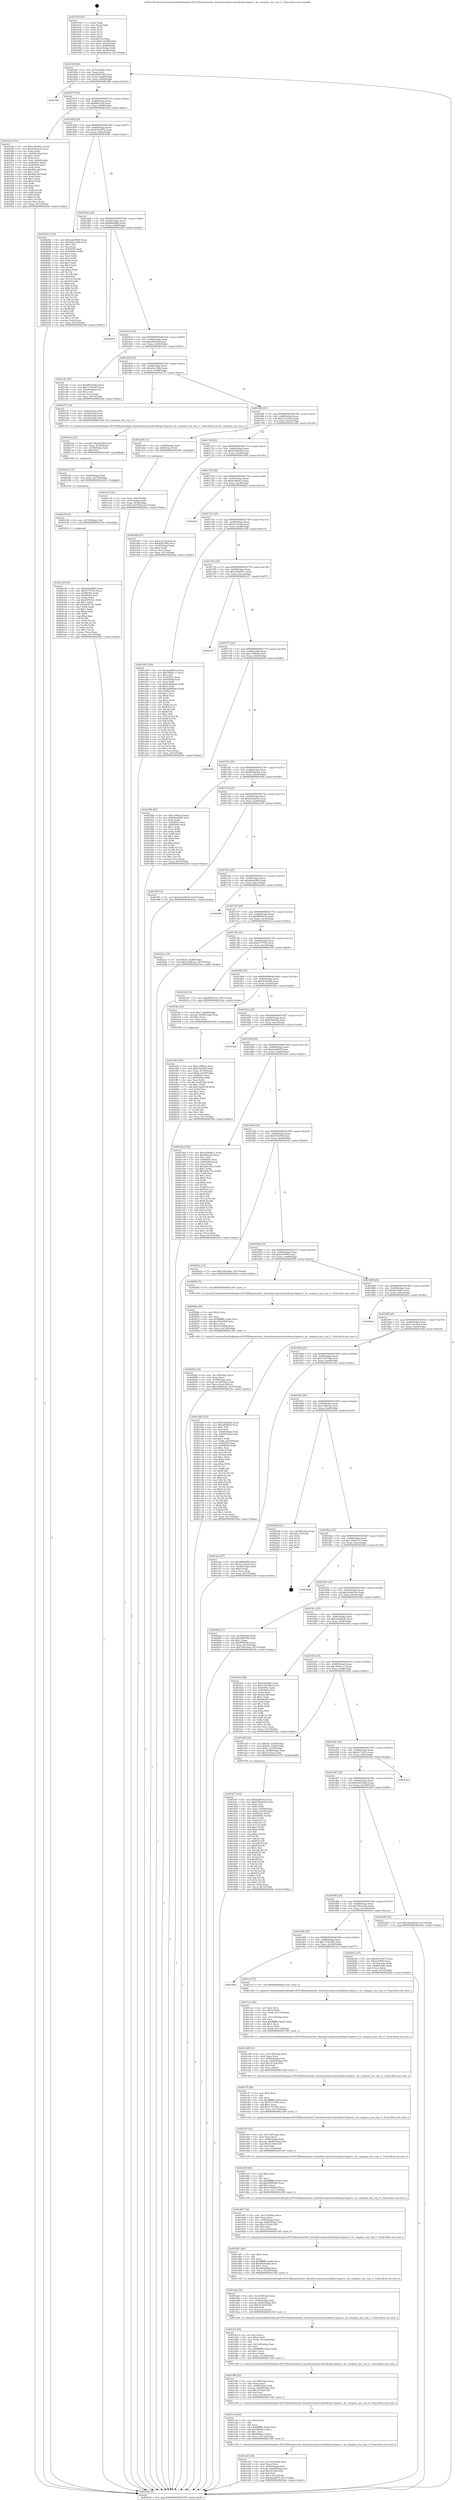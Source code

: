 digraph "0x401630" {
  label = "0x401630 (/mnt/c/Users/mathe/Desktop/tcc/POCII/binaries/extr_linuxdriverspcicontrollerpci-hyperv.c_hv_compose_msi_req_v1_Final-ollvm.out::main(0))"
  labelloc = "t"
  node[shape=record]

  Entry [label="",width=0.3,height=0.3,shape=circle,fillcolor=black,style=filled]
  "0x40165f" [label="{
     0x40165f [26]\l
     | [instrs]\l
     &nbsp;&nbsp;0x40165f \<+3\>: mov -0x7c(%rbp),%eax\l
     &nbsp;&nbsp;0x401662 \<+2\>: mov %eax,%ecx\l
     &nbsp;&nbsp;0x401664 \<+6\>: sub $0x828c7f62,%ecx\l
     &nbsp;&nbsp;0x40166a \<+3\>: mov %eax,-0x80(%rbp)\l
     &nbsp;&nbsp;0x40166d \<+6\>: mov %ecx,-0x84(%rbp)\l
     &nbsp;&nbsp;0x401673 \<+6\>: je 00000000004019f0 \<main+0x3c0\>\l
  }"]
  "0x4019f0" [label="{
     0x4019f0\l
  }", style=dashed]
  "0x401679" [label="{
     0x401679 [25]\l
     | [instrs]\l
     &nbsp;&nbsp;0x401679 \<+5\>: jmp 000000000040167e \<main+0x4e\>\l
     &nbsp;&nbsp;0x40167e \<+3\>: mov -0x80(%rbp),%eax\l
     &nbsp;&nbsp;0x401681 \<+5\>: sub $0x88f2c2ef,%eax\l
     &nbsp;&nbsp;0x401686 \<+6\>: mov %eax,-0x88(%rbp)\l
     &nbsp;&nbsp;0x40168c \<+6\>: je 0000000000401efa \<main+0x8ca\>\l
  }"]
  Exit [label="",width=0.3,height=0.3,shape=circle,fillcolor=black,style=filled,peripheries=2]
  "0x401efa" [label="{
     0x401efa [101]\l
     | [instrs]\l
     &nbsp;&nbsp;0x401efa \<+5\>: mov $0xc454d911,%eax\l
     &nbsp;&nbsp;0x401eff \<+5\>: mov $0xdc44aed3,%ecx\l
     &nbsp;&nbsp;0x401f04 \<+2\>: xor %edx,%edx\l
     &nbsp;&nbsp;0x401f06 \<+3\>: mov -0x64(%rbp),%esi\l
     &nbsp;&nbsp;0x401f09 \<+3\>: sub $0x1,%edx\l
     &nbsp;&nbsp;0x401f0c \<+2\>: sub %edx,%esi\l
     &nbsp;&nbsp;0x401f0e \<+3\>: mov %esi,-0x64(%rbp)\l
     &nbsp;&nbsp;0x401f11 \<+7\>: mov 0x40505c,%edx\l
     &nbsp;&nbsp;0x401f18 \<+7\>: mov 0x405064,%esi\l
     &nbsp;&nbsp;0x401f1f \<+2\>: mov %edx,%edi\l
     &nbsp;&nbsp;0x401f21 \<+6\>: sub $0x89acabf,%edi\l
     &nbsp;&nbsp;0x401f27 \<+3\>: sub $0x1,%edi\l
     &nbsp;&nbsp;0x401f2a \<+6\>: add $0x89acabf,%edi\l
     &nbsp;&nbsp;0x401f30 \<+3\>: imul %edi,%edx\l
     &nbsp;&nbsp;0x401f33 \<+3\>: and $0x1,%edx\l
     &nbsp;&nbsp;0x401f36 \<+3\>: cmp $0x0,%edx\l
     &nbsp;&nbsp;0x401f39 \<+4\>: sete %r8b\l
     &nbsp;&nbsp;0x401f3d \<+3\>: cmp $0xa,%esi\l
     &nbsp;&nbsp;0x401f40 \<+4\>: setl %r9b\l
     &nbsp;&nbsp;0x401f44 \<+3\>: mov %r8b,%r10b\l
     &nbsp;&nbsp;0x401f47 \<+3\>: and %r9b,%r10b\l
     &nbsp;&nbsp;0x401f4a \<+3\>: xor %r9b,%r8b\l
     &nbsp;&nbsp;0x401f4d \<+3\>: or %r8b,%r10b\l
     &nbsp;&nbsp;0x401f50 \<+4\>: test $0x1,%r10b\l
     &nbsp;&nbsp;0x401f54 \<+3\>: cmovne %ecx,%eax\l
     &nbsp;&nbsp;0x401f57 \<+3\>: mov %eax,-0x7c(%rbp)\l
     &nbsp;&nbsp;0x401f5a \<+5\>: jmp 00000000004023de \<main+0xdae\>\l
  }"]
  "0x401692" [label="{
     0x401692 [25]\l
     | [instrs]\l
     &nbsp;&nbsp;0x401692 \<+5\>: jmp 0000000000401697 \<main+0x67\>\l
     &nbsp;&nbsp;0x401697 \<+3\>: mov -0x80(%rbp),%eax\l
     &nbsp;&nbsp;0x40169a \<+5\>: sub $0x8c618872,%eax\l
     &nbsp;&nbsp;0x40169f \<+6\>: mov %eax,-0x8c(%rbp)\l
     &nbsp;&nbsp;0x4016a5 \<+6\>: je 00000000004020d1 \<main+0xaa1\>\l
  }"]
  "0x402199" [label="{
     0x402199 [93]\l
     | [instrs]\l
     &nbsp;&nbsp;0x402199 \<+5\>: mov $0xdebe59b9,%eax\l
     &nbsp;&nbsp;0x40219e \<+5\>: mov $0xf117f745,%ecx\l
     &nbsp;&nbsp;0x4021a3 \<+7\>: mov 0x40505c,%edx\l
     &nbsp;&nbsp;0x4021aa \<+7\>: mov 0x405064,%esi\l
     &nbsp;&nbsp;0x4021b1 \<+3\>: mov %edx,%r8d\l
     &nbsp;&nbsp;0x4021b4 \<+7\>: sub $0xd47fc7e1,%r8d\l
     &nbsp;&nbsp;0x4021bb \<+4\>: sub $0x1,%r8d\l
     &nbsp;&nbsp;0x4021bf \<+7\>: add $0xd47fc7e1,%r8d\l
     &nbsp;&nbsp;0x4021c6 \<+4\>: imul %r8d,%edx\l
     &nbsp;&nbsp;0x4021ca \<+3\>: and $0x1,%edx\l
     &nbsp;&nbsp;0x4021cd \<+3\>: cmp $0x0,%edx\l
     &nbsp;&nbsp;0x4021d0 \<+4\>: sete %r9b\l
     &nbsp;&nbsp;0x4021d4 \<+3\>: cmp $0xa,%esi\l
     &nbsp;&nbsp;0x4021d7 \<+4\>: setl %r10b\l
     &nbsp;&nbsp;0x4021db \<+3\>: mov %r9b,%r11b\l
     &nbsp;&nbsp;0x4021de \<+3\>: and %r10b,%r11b\l
     &nbsp;&nbsp;0x4021e1 \<+3\>: xor %r10b,%r9b\l
     &nbsp;&nbsp;0x4021e4 \<+3\>: or %r9b,%r11b\l
     &nbsp;&nbsp;0x4021e7 \<+4\>: test $0x1,%r11b\l
     &nbsp;&nbsp;0x4021eb \<+3\>: cmovne %ecx,%eax\l
     &nbsp;&nbsp;0x4021ee \<+3\>: mov %eax,-0x7c(%rbp)\l
     &nbsp;&nbsp;0x4021f1 \<+5\>: jmp 00000000004023de \<main+0xdae\>\l
  }"]
  "0x4020d1" [label="{
     0x4020d1 [134]\l
     | [instrs]\l
     &nbsp;&nbsp;0x4020d1 \<+5\>: mov $0xdebe59b9,%eax\l
     &nbsp;&nbsp;0x4020d6 \<+5\>: mov $0xa62c149d,%ecx\l
     &nbsp;&nbsp;0x4020db \<+2\>: mov $0x1,%dl\l
     &nbsp;&nbsp;0x4020dd \<+2\>: xor %esi,%esi\l
     &nbsp;&nbsp;0x4020df \<+7\>: mov 0x40505c,%edi\l
     &nbsp;&nbsp;0x4020e6 \<+8\>: mov 0x405064,%r8d\l
     &nbsp;&nbsp;0x4020ee \<+3\>: sub $0x1,%esi\l
     &nbsp;&nbsp;0x4020f1 \<+3\>: mov %edi,%r9d\l
     &nbsp;&nbsp;0x4020f4 \<+3\>: add %esi,%r9d\l
     &nbsp;&nbsp;0x4020f7 \<+4\>: imul %r9d,%edi\l
     &nbsp;&nbsp;0x4020fb \<+3\>: and $0x1,%edi\l
     &nbsp;&nbsp;0x4020fe \<+3\>: cmp $0x0,%edi\l
     &nbsp;&nbsp;0x402101 \<+4\>: sete %r10b\l
     &nbsp;&nbsp;0x402105 \<+4\>: cmp $0xa,%r8d\l
     &nbsp;&nbsp;0x402109 \<+4\>: setl %r11b\l
     &nbsp;&nbsp;0x40210d \<+3\>: mov %r10b,%bl\l
     &nbsp;&nbsp;0x402110 \<+3\>: xor $0xff,%bl\l
     &nbsp;&nbsp;0x402113 \<+3\>: mov %r11b,%r14b\l
     &nbsp;&nbsp;0x402116 \<+4\>: xor $0xff,%r14b\l
     &nbsp;&nbsp;0x40211a \<+3\>: xor $0x0,%dl\l
     &nbsp;&nbsp;0x40211d \<+3\>: mov %bl,%r15b\l
     &nbsp;&nbsp;0x402120 \<+4\>: and $0x0,%r15b\l
     &nbsp;&nbsp;0x402124 \<+3\>: and %dl,%r10b\l
     &nbsp;&nbsp;0x402127 \<+3\>: mov %r14b,%r12b\l
     &nbsp;&nbsp;0x40212a \<+4\>: and $0x0,%r12b\l
     &nbsp;&nbsp;0x40212e \<+3\>: and %dl,%r11b\l
     &nbsp;&nbsp;0x402131 \<+3\>: or %r10b,%r15b\l
     &nbsp;&nbsp;0x402134 \<+3\>: or %r11b,%r12b\l
     &nbsp;&nbsp;0x402137 \<+3\>: xor %r12b,%r15b\l
     &nbsp;&nbsp;0x40213a \<+3\>: or %r14b,%bl\l
     &nbsp;&nbsp;0x40213d \<+3\>: xor $0xff,%bl\l
     &nbsp;&nbsp;0x402140 \<+3\>: or $0x0,%dl\l
     &nbsp;&nbsp;0x402143 \<+2\>: and %dl,%bl\l
     &nbsp;&nbsp;0x402145 \<+3\>: or %bl,%r15b\l
     &nbsp;&nbsp;0x402148 \<+4\>: test $0x1,%r15b\l
     &nbsp;&nbsp;0x40214c \<+3\>: cmovne %ecx,%eax\l
     &nbsp;&nbsp;0x40214f \<+3\>: mov %eax,-0x7c(%rbp)\l
     &nbsp;&nbsp;0x402152 \<+5\>: jmp 00000000004023de \<main+0xdae\>\l
  }"]
  "0x4016ab" [label="{
     0x4016ab [25]\l
     | [instrs]\l
     &nbsp;&nbsp;0x4016ab \<+5\>: jmp 00000000004016b0 \<main+0x80\>\l
     &nbsp;&nbsp;0x4016b0 \<+3\>: mov -0x80(%rbp),%eax\l
     &nbsp;&nbsp;0x4016b3 \<+5\>: sub $0x8d9af86d,%eax\l
     &nbsp;&nbsp;0x4016b8 \<+6\>: mov %eax,-0x90(%rbp)\l
     &nbsp;&nbsp;0x4016be \<+6\>: je 0000000000402202 \<main+0xbd2\>\l
  }"]
  "0x402190" [label="{
     0x402190 [9]\l
     | [instrs]\l
     &nbsp;&nbsp;0x402190 \<+4\>: mov -0x70(%rbp),%rdi\l
     &nbsp;&nbsp;0x402194 \<+5\>: call 0000000000401030 \<free@plt\>\l
     | [calls]\l
     &nbsp;&nbsp;0x401030 \{1\} (unknown)\l
  }"]
  "0x402202" [label="{
     0x402202\l
  }", style=dashed]
  "0x4016c4" [label="{
     0x4016c4 [25]\l
     | [instrs]\l
     &nbsp;&nbsp;0x4016c4 \<+5\>: jmp 00000000004016c9 \<main+0x99\>\l
     &nbsp;&nbsp;0x4016c9 \<+3\>: mov -0x80(%rbp),%eax\l
     &nbsp;&nbsp;0x4016cc \<+5\>: sub $0xa483fa4f,%eax\l
     &nbsp;&nbsp;0x4016d1 \<+6\>: mov %eax,-0x94(%rbp)\l
     &nbsp;&nbsp;0x4016d7 \<+6\>: je 0000000000401c8c \<main+0x65c\>\l
  }"]
  "0x402181" [label="{
     0x402181 [15]\l
     | [instrs]\l
     &nbsp;&nbsp;0x402181 \<+4\>: mov -0x60(%rbp),%rdi\l
     &nbsp;&nbsp;0x402185 \<+6\>: mov %eax,-0x134(%rbp)\l
     &nbsp;&nbsp;0x40218b \<+5\>: call 0000000000401030 \<free@plt\>\l
     | [calls]\l
     &nbsp;&nbsp;0x401030 \{1\} (unknown)\l
  }"]
  "0x401c8c" [label="{
     0x401c8c [27]\l
     | [instrs]\l
     &nbsp;&nbsp;0x401c8c \<+5\>: mov $0xd87bae62,%eax\l
     &nbsp;&nbsp;0x401c91 \<+5\>: mov $0x7176cd05,%ecx\l
     &nbsp;&nbsp;0x401c96 \<+3\>: mov -0x29(%rbp),%dl\l
     &nbsp;&nbsp;0x401c99 \<+3\>: test $0x1,%dl\l
     &nbsp;&nbsp;0x401c9c \<+3\>: cmovne %ecx,%eax\l
     &nbsp;&nbsp;0x401c9f \<+3\>: mov %eax,-0x7c(%rbp)\l
     &nbsp;&nbsp;0x401ca2 \<+5\>: jmp 00000000004023de \<main+0xdae\>\l
  }"]
  "0x4016dd" [label="{
     0x4016dd [25]\l
     | [instrs]\l
     &nbsp;&nbsp;0x4016dd \<+5\>: jmp 00000000004016e2 \<main+0xb2\>\l
     &nbsp;&nbsp;0x4016e2 \<+3\>: mov -0x80(%rbp),%eax\l
     &nbsp;&nbsp;0x4016e5 \<+5\>: sub $0xa62c149d,%eax\l
     &nbsp;&nbsp;0x4016ea \<+6\>: mov %eax,-0x98(%rbp)\l
     &nbsp;&nbsp;0x4016f0 \<+6\>: je 0000000000402157 \<main+0xb27\>\l
  }"]
  "0x40216a" [label="{
     0x40216a [23]\l
     | [instrs]\l
     &nbsp;&nbsp;0x40216a \<+10\>: movabs $0x4030b6,%rdi\l
     &nbsp;&nbsp;0x402174 \<+3\>: mov %eax,-0x78(%rbp)\l
     &nbsp;&nbsp;0x402177 \<+3\>: mov -0x78(%rbp),%esi\l
     &nbsp;&nbsp;0x40217a \<+2\>: mov $0x0,%al\l
     &nbsp;&nbsp;0x40217c \<+5\>: call 0000000000401040 \<printf@plt\>\l
     | [calls]\l
     &nbsp;&nbsp;0x401040 \{1\} (unknown)\l
  }"]
  "0x402157" [label="{
     0x402157 [19]\l
     | [instrs]\l
     &nbsp;&nbsp;0x402157 \<+4\>: mov -0x60(%rbp),%rdi\l
     &nbsp;&nbsp;0x40215b \<+4\>: mov -0x70(%rbp),%rsi\l
     &nbsp;&nbsp;0x40215f \<+3\>: mov -0x50(%rbp),%edx\l
     &nbsp;&nbsp;0x402162 \<+3\>: mov -0x54(%rbp),%ecx\l
     &nbsp;&nbsp;0x402165 \<+5\>: call 00000000004015c0 \<hv_compose_msi_req_v1\>\l
     | [calls]\l
     &nbsp;&nbsp;0x4015c0 \{1\} (/mnt/c/Users/mathe/Desktop/tcc/POCII/binaries/extr_linuxdriverspcicontrollerpci-hyperv.c_hv_compose_msi_req_v1_Final-ollvm.out::hv_compose_msi_req_v1)\l
  }"]
  "0x4016f6" [label="{
     0x4016f6 [25]\l
     | [instrs]\l
     &nbsp;&nbsp;0x4016f6 \<+5\>: jmp 00000000004016fb \<main+0xcb\>\l
     &nbsp;&nbsp;0x4016fb \<+3\>: mov -0x80(%rbp),%eax\l
     &nbsp;&nbsp;0x4016fe \<+5\>: sub $0xac1233e0,%eax\l
     &nbsp;&nbsp;0x401703 \<+6\>: mov %eax,-0x9c(%rbp)\l
     &nbsp;&nbsp;0x401709 \<+6\>: je 0000000000401a08 \<main+0x3d8\>\l
  }"]
  "0x402092" [label="{
     0x402092 [32]\l
     | [instrs]\l
     &nbsp;&nbsp;0x402092 \<+6\>: mov -0x130(%rbp),%ecx\l
     &nbsp;&nbsp;0x402098 \<+3\>: imul %eax,%ecx\l
     &nbsp;&nbsp;0x40209b \<+4\>: mov -0x70(%rbp),%rsi\l
     &nbsp;&nbsp;0x40209f \<+4\>: movslq -0x74(%rbp),%rdi\l
     &nbsp;&nbsp;0x4020a3 \<+3\>: mov %ecx,(%rsi,%rdi,4)\l
     &nbsp;&nbsp;0x4020a6 \<+7\>: movl $0x3a90416e,-0x7c(%rbp)\l
     &nbsp;&nbsp;0x4020ad \<+5\>: jmp 00000000004023de \<main+0xdae\>\l
  }"]
  "0x401a08" [label="{
     0x401a08 [13]\l
     | [instrs]\l
     &nbsp;&nbsp;0x401a08 \<+4\>: mov -0x48(%rbp),%rax\l
     &nbsp;&nbsp;0x401a0c \<+4\>: mov 0x8(%rax),%rdi\l
     &nbsp;&nbsp;0x401a10 \<+5\>: call 0000000000401060 \<atoi@plt\>\l
     | [calls]\l
     &nbsp;&nbsp;0x401060 \{1\} (unknown)\l
  }"]
  "0x40170f" [label="{
     0x40170f [25]\l
     | [instrs]\l
     &nbsp;&nbsp;0x40170f \<+5\>: jmp 0000000000401714 \<main+0xe4\>\l
     &nbsp;&nbsp;0x401714 \<+3\>: mov -0x80(%rbp),%eax\l
     &nbsp;&nbsp;0x401717 \<+5\>: sub $0xb24b8ce6,%eax\l
     &nbsp;&nbsp;0x40171c \<+6\>: mov %eax,-0xa0(%rbp)\l
     &nbsp;&nbsp;0x401722 \<+6\>: je 00000000004019d5 \<main+0x3a5\>\l
  }"]
  "0x40206a" [label="{
     0x40206a [40]\l
     | [instrs]\l
     &nbsp;&nbsp;0x40206a \<+5\>: mov $0x2,%ecx\l
     &nbsp;&nbsp;0x40206f \<+1\>: cltd\l
     &nbsp;&nbsp;0x402070 \<+2\>: idiv %ecx\l
     &nbsp;&nbsp;0x402072 \<+6\>: imul $0xfffffffe,%edx,%ecx\l
     &nbsp;&nbsp;0x402078 \<+6\>: add $0x393cfd94,%ecx\l
     &nbsp;&nbsp;0x40207e \<+3\>: add $0x1,%ecx\l
     &nbsp;&nbsp;0x402081 \<+6\>: sub $0x393cfd94,%ecx\l
     &nbsp;&nbsp;0x402087 \<+6\>: mov %ecx,-0x130(%rbp)\l
     &nbsp;&nbsp;0x40208d \<+5\>: call 0000000000401160 \<next_i\>\l
     | [calls]\l
     &nbsp;&nbsp;0x401160 \{1\} (/mnt/c/Users/mathe/Desktop/tcc/POCII/binaries/extr_linuxdriverspcicontrollerpci-hyperv.c_hv_compose_msi_req_v1_Final-ollvm.out::next_i)\l
  }"]
  "0x4019d5" [label="{
     0x4019d5 [27]\l
     | [instrs]\l
     &nbsp;&nbsp;0x4019d5 \<+5\>: mov $0xac1233e0,%eax\l
     &nbsp;&nbsp;0x4019da \<+5\>: mov $0x828c7f62,%ecx\l
     &nbsp;&nbsp;0x4019df \<+3\>: mov -0x34(%rbp),%edx\l
     &nbsp;&nbsp;0x4019e2 \<+3\>: cmp $0x2,%edx\l
     &nbsp;&nbsp;0x4019e5 \<+3\>: cmovne %ecx,%eax\l
     &nbsp;&nbsp;0x4019e8 \<+3\>: mov %eax,-0x7c(%rbp)\l
     &nbsp;&nbsp;0x4019eb \<+5\>: jmp 00000000004023de \<main+0xdae\>\l
  }"]
  "0x401728" [label="{
     0x401728 [25]\l
     | [instrs]\l
     &nbsp;&nbsp;0x401728 \<+5\>: jmp 000000000040172d \<main+0xfd\>\l
     &nbsp;&nbsp;0x40172d \<+3\>: mov -0x80(%rbp),%eax\l
     &nbsp;&nbsp;0x401730 \<+5\>: sub $0xbcd8c9ca,%eax\l
     &nbsp;&nbsp;0x401735 \<+6\>: mov %eax,-0xa4(%rbp)\l
     &nbsp;&nbsp;0x40173b \<+6\>: je 00000000004022f2 \<main+0xcc2\>\l
  }"]
  "0x4023de" [label="{
     0x4023de [5]\l
     | [instrs]\l
     &nbsp;&nbsp;0x4023de \<+5\>: jmp 000000000040165f \<main+0x2f\>\l
  }"]
  "0x401630" [label="{
     0x401630 [47]\l
     | [instrs]\l
     &nbsp;&nbsp;0x401630 \<+1\>: push %rbp\l
     &nbsp;&nbsp;0x401631 \<+3\>: mov %rsp,%rbp\l
     &nbsp;&nbsp;0x401634 \<+2\>: push %r15\l
     &nbsp;&nbsp;0x401636 \<+2\>: push %r14\l
     &nbsp;&nbsp;0x401638 \<+2\>: push %r13\l
     &nbsp;&nbsp;0x40163a \<+2\>: push %r12\l
     &nbsp;&nbsp;0x40163c \<+1\>: push %rbx\l
     &nbsp;&nbsp;0x40163d \<+7\>: sub $0x118,%rsp\l
     &nbsp;&nbsp;0x401644 \<+7\>: movl $0x0,-0x38(%rbp)\l
     &nbsp;&nbsp;0x40164b \<+3\>: mov %edi,-0x3c(%rbp)\l
     &nbsp;&nbsp;0x40164e \<+4\>: mov %rsi,-0x48(%rbp)\l
     &nbsp;&nbsp;0x401652 \<+3\>: mov -0x3c(%rbp),%edi\l
     &nbsp;&nbsp;0x401655 \<+3\>: mov %edi,-0x34(%rbp)\l
     &nbsp;&nbsp;0x401658 \<+7\>: movl $0xb24b8ce6,-0x7c(%rbp)\l
  }"]
  "0x401a15" [label="{
     0x401a15 [21]\l
     | [instrs]\l
     &nbsp;&nbsp;0x401a15 \<+3\>: mov %eax,-0x4c(%rbp)\l
     &nbsp;&nbsp;0x401a18 \<+3\>: mov -0x4c(%rbp),%eax\l
     &nbsp;&nbsp;0x401a1b \<+3\>: mov %eax,-0x30(%rbp)\l
     &nbsp;&nbsp;0x401a1e \<+7\>: movl $0x1c9375e8,-0x7c(%rbp)\l
     &nbsp;&nbsp;0x401a25 \<+5\>: jmp 00000000004023de \<main+0xdae\>\l
  }"]
  "0x401fd5" [label="{
     0x401fd5 [105]\l
     | [instrs]\l
     &nbsp;&nbsp;0x401fd5 \<+5\>: mov $0xcc59fa3a,%ecx\l
     &nbsp;&nbsp;0x401fda \<+5\>: mov $0x434c954,%edx\l
     &nbsp;&nbsp;0x401fdf \<+4\>: mov %rax,-0x70(%rbp)\l
     &nbsp;&nbsp;0x401fe3 \<+7\>: movl $0x0,-0x74(%rbp)\l
     &nbsp;&nbsp;0x401fea \<+7\>: mov 0x40505c,%esi\l
     &nbsp;&nbsp;0x401ff1 \<+8\>: mov 0x405064,%r8d\l
     &nbsp;&nbsp;0x401ff9 \<+3\>: mov %esi,%r9d\l
     &nbsp;&nbsp;0x401ffc \<+7\>: sub $0x33a82336,%r9d\l
     &nbsp;&nbsp;0x402003 \<+4\>: sub $0x1,%r9d\l
     &nbsp;&nbsp;0x402007 \<+7\>: add $0x33a82336,%r9d\l
     &nbsp;&nbsp;0x40200e \<+4\>: imul %r9d,%esi\l
     &nbsp;&nbsp;0x402012 \<+3\>: and $0x1,%esi\l
     &nbsp;&nbsp;0x402015 \<+3\>: cmp $0x0,%esi\l
     &nbsp;&nbsp;0x402018 \<+4\>: sete %r10b\l
     &nbsp;&nbsp;0x40201c \<+4\>: cmp $0xa,%r8d\l
     &nbsp;&nbsp;0x402020 \<+4\>: setl %r11b\l
     &nbsp;&nbsp;0x402024 \<+3\>: mov %r10b,%bl\l
     &nbsp;&nbsp;0x402027 \<+3\>: and %r11b,%bl\l
     &nbsp;&nbsp;0x40202a \<+3\>: xor %r11b,%r10b\l
     &nbsp;&nbsp;0x40202d \<+3\>: or %r10b,%bl\l
     &nbsp;&nbsp;0x402030 \<+3\>: test $0x1,%bl\l
     &nbsp;&nbsp;0x402033 \<+3\>: cmovne %edx,%ecx\l
     &nbsp;&nbsp;0x402036 \<+3\>: mov %ecx,-0x7c(%rbp)\l
     &nbsp;&nbsp;0x402039 \<+5\>: jmp 00000000004023de \<main+0xdae\>\l
  }"]
  "0x4022f2" [label="{
     0x4022f2\l
  }", style=dashed]
  "0x401741" [label="{
     0x401741 [25]\l
     | [instrs]\l
     &nbsp;&nbsp;0x401741 \<+5\>: jmp 0000000000401746 \<main+0x116\>\l
     &nbsp;&nbsp;0x401746 \<+3\>: mov -0x80(%rbp),%eax\l
     &nbsp;&nbsp;0x401749 \<+5\>: sub $0xc21c4eeb,%eax\l
     &nbsp;&nbsp;0x40174e \<+6\>: mov %eax,-0xa8(%rbp)\l
     &nbsp;&nbsp;0x401754 \<+6\>: je 0000000000401a45 \<main+0x415\>\l
  }"]
  "0x401e43" [label="{
     0x401e43 [39]\l
     | [instrs]\l
     &nbsp;&nbsp;0x401e43 \<+6\>: mov -0x12c(%rbp),%ecx\l
     &nbsp;&nbsp;0x401e49 \<+3\>: imul %eax,%ecx\l
     &nbsp;&nbsp;0x401e4c \<+4\>: mov -0x60(%rbp),%rdi\l
     &nbsp;&nbsp;0x401e50 \<+4\>: movslq -0x64(%rbp),%r8\l
     &nbsp;&nbsp;0x401e54 \<+4\>: imul $0x18,%r8,%r8\l
     &nbsp;&nbsp;0x401e58 \<+3\>: add %r8,%rdi\l
     &nbsp;&nbsp;0x401e5b \<+3\>: mov %ecx,0x14(%rdi)\l
     &nbsp;&nbsp;0x401e5e \<+7\>: movl $0xfe2dd97f,-0x7c(%rbp)\l
     &nbsp;&nbsp;0x401e65 \<+5\>: jmp 00000000004023de \<main+0xdae\>\l
  }"]
  "0x401a45" [label="{
     0x401a45 [144]\l
     | [instrs]\l
     &nbsp;&nbsp;0x401a45 \<+5\>: mov $0xbcd8c9ca,%eax\l
     &nbsp;&nbsp;0x401a4a \<+5\>: mov $0x3fd0e1c1,%ecx\l
     &nbsp;&nbsp;0x401a4f \<+2\>: mov $0x1,%dl\l
     &nbsp;&nbsp;0x401a51 \<+7\>: mov 0x40505c,%esi\l
     &nbsp;&nbsp;0x401a58 \<+7\>: mov 0x405064,%edi\l
     &nbsp;&nbsp;0x401a5f \<+3\>: mov %esi,%r8d\l
     &nbsp;&nbsp;0x401a62 \<+7\>: sub $0x2b848ab0,%r8d\l
     &nbsp;&nbsp;0x401a69 \<+4\>: sub $0x1,%r8d\l
     &nbsp;&nbsp;0x401a6d \<+7\>: add $0x2b848ab0,%r8d\l
     &nbsp;&nbsp;0x401a74 \<+4\>: imul %r8d,%esi\l
     &nbsp;&nbsp;0x401a78 \<+3\>: and $0x1,%esi\l
     &nbsp;&nbsp;0x401a7b \<+3\>: cmp $0x0,%esi\l
     &nbsp;&nbsp;0x401a7e \<+4\>: sete %r9b\l
     &nbsp;&nbsp;0x401a82 \<+3\>: cmp $0xa,%edi\l
     &nbsp;&nbsp;0x401a85 \<+4\>: setl %r10b\l
     &nbsp;&nbsp;0x401a89 \<+3\>: mov %r9b,%r11b\l
     &nbsp;&nbsp;0x401a8c \<+4\>: xor $0xff,%r11b\l
     &nbsp;&nbsp;0x401a90 \<+3\>: mov %r10b,%bl\l
     &nbsp;&nbsp;0x401a93 \<+3\>: xor $0xff,%bl\l
     &nbsp;&nbsp;0x401a96 \<+3\>: xor $0x1,%dl\l
     &nbsp;&nbsp;0x401a99 \<+3\>: mov %r11b,%r14b\l
     &nbsp;&nbsp;0x401a9c \<+4\>: and $0xff,%r14b\l
     &nbsp;&nbsp;0x401aa0 \<+3\>: and %dl,%r9b\l
     &nbsp;&nbsp;0x401aa3 \<+3\>: mov %bl,%r15b\l
     &nbsp;&nbsp;0x401aa6 \<+4\>: and $0xff,%r15b\l
     &nbsp;&nbsp;0x401aaa \<+3\>: and %dl,%r10b\l
     &nbsp;&nbsp;0x401aad \<+3\>: or %r9b,%r14b\l
     &nbsp;&nbsp;0x401ab0 \<+3\>: or %r10b,%r15b\l
     &nbsp;&nbsp;0x401ab3 \<+3\>: xor %r15b,%r14b\l
     &nbsp;&nbsp;0x401ab6 \<+3\>: or %bl,%r11b\l
     &nbsp;&nbsp;0x401ab9 \<+4\>: xor $0xff,%r11b\l
     &nbsp;&nbsp;0x401abd \<+3\>: or $0x1,%dl\l
     &nbsp;&nbsp;0x401ac0 \<+3\>: and %dl,%r11b\l
     &nbsp;&nbsp;0x401ac3 \<+3\>: or %r11b,%r14b\l
     &nbsp;&nbsp;0x401ac6 \<+4\>: test $0x1,%r14b\l
     &nbsp;&nbsp;0x401aca \<+3\>: cmovne %ecx,%eax\l
     &nbsp;&nbsp;0x401acd \<+3\>: mov %eax,-0x7c(%rbp)\l
     &nbsp;&nbsp;0x401ad0 \<+5\>: jmp 00000000004023de \<main+0xdae\>\l
  }"]
  "0x40175a" [label="{
     0x40175a [25]\l
     | [instrs]\l
     &nbsp;&nbsp;0x40175a \<+5\>: jmp 000000000040175f \<main+0x12f\>\l
     &nbsp;&nbsp;0x40175f \<+3\>: mov -0x80(%rbp),%eax\l
     &nbsp;&nbsp;0x401762 \<+5\>: sub $0xc454d911,%eax\l
     &nbsp;&nbsp;0x401767 \<+6\>: mov %eax,-0xac(%rbp)\l
     &nbsp;&nbsp;0x40176d \<+6\>: je 0000000000402337 \<main+0xd07\>\l
  }"]
  "0x401e1b" [label="{
     0x401e1b [40]\l
     | [instrs]\l
     &nbsp;&nbsp;0x401e1b \<+5\>: mov $0x2,%ecx\l
     &nbsp;&nbsp;0x401e20 \<+1\>: cltd\l
     &nbsp;&nbsp;0x401e21 \<+2\>: idiv %ecx\l
     &nbsp;&nbsp;0x401e23 \<+6\>: imul $0xfffffffe,%edx,%ecx\l
     &nbsp;&nbsp;0x401e29 \<+6\>: add $0x588dac3,%ecx\l
     &nbsp;&nbsp;0x401e2f \<+3\>: add $0x1,%ecx\l
     &nbsp;&nbsp;0x401e32 \<+6\>: sub $0x588dac3,%ecx\l
     &nbsp;&nbsp;0x401e38 \<+6\>: mov %ecx,-0x12c(%rbp)\l
     &nbsp;&nbsp;0x401e3e \<+5\>: call 0000000000401160 \<next_i\>\l
     | [calls]\l
     &nbsp;&nbsp;0x401160 \{1\} (/mnt/c/Users/mathe/Desktop/tcc/POCII/binaries/extr_linuxdriverspcicontrollerpci-hyperv.c_hv_compose_msi_req_v1_Final-ollvm.out::next_i)\l
  }"]
  "0x402337" [label="{
     0x402337\l
  }", style=dashed]
  "0x401773" [label="{
     0x401773 [25]\l
     | [instrs]\l
     &nbsp;&nbsp;0x401773 \<+5\>: jmp 0000000000401778 \<main+0x148\>\l
     &nbsp;&nbsp;0x401778 \<+3\>: mov -0x80(%rbp),%eax\l
     &nbsp;&nbsp;0x40177b \<+5\>: sub $0xcc59fa3a,%eax\l
     &nbsp;&nbsp;0x401780 \<+6\>: mov %eax,-0xb0(%rbp)\l
     &nbsp;&nbsp;0x401786 \<+6\>: je 0000000000402356 \<main+0xd26\>\l
  }"]
  "0x401dfb" [label="{
     0x401dfb [32]\l
     | [instrs]\l
     &nbsp;&nbsp;0x401dfb \<+6\>: mov -0x128(%rbp),%ecx\l
     &nbsp;&nbsp;0x401e01 \<+3\>: imul %eax,%ecx\l
     &nbsp;&nbsp;0x401e04 \<+4\>: mov -0x60(%rbp),%rdi\l
     &nbsp;&nbsp;0x401e08 \<+4\>: movslq -0x64(%rbp),%r8\l
     &nbsp;&nbsp;0x401e0c \<+4\>: imul $0x18,%r8,%r8\l
     &nbsp;&nbsp;0x401e10 \<+3\>: add %r8,%rdi\l
     &nbsp;&nbsp;0x401e13 \<+3\>: mov %ecx,0x10(%rdi)\l
     &nbsp;&nbsp;0x401e16 \<+5\>: call 0000000000401160 \<next_i\>\l
     | [calls]\l
     &nbsp;&nbsp;0x401160 \{1\} (/mnt/c/Users/mathe/Desktop/tcc/POCII/binaries/extr_linuxdriverspcicontrollerpci-hyperv.c_hv_compose_msi_req_v1_Final-ollvm.out::next_i)\l
  }"]
  "0x402356" [label="{
     0x402356\l
  }", style=dashed]
  "0x40178c" [label="{
     0x40178c [25]\l
     | [instrs]\l
     &nbsp;&nbsp;0x40178c \<+5\>: jmp 0000000000401791 \<main+0x161\>\l
     &nbsp;&nbsp;0x401791 \<+3\>: mov -0x80(%rbp),%eax\l
     &nbsp;&nbsp;0x401794 \<+5\>: sub $0xd87bae62,%eax\l
     &nbsp;&nbsp;0x401799 \<+6\>: mov %eax,-0xb4(%rbp)\l
     &nbsp;&nbsp;0x40179f \<+6\>: je 0000000000401f6b \<main+0x93b\>\l
  }"]
  "0x401dcf" [label="{
     0x401dcf [44]\l
     | [instrs]\l
     &nbsp;&nbsp;0x401dcf \<+2\>: xor %ecx,%ecx\l
     &nbsp;&nbsp;0x401dd1 \<+5\>: mov $0x2,%edx\l
     &nbsp;&nbsp;0x401dd6 \<+6\>: mov %edx,-0x124(%rbp)\l
     &nbsp;&nbsp;0x401ddc \<+1\>: cltd\l
     &nbsp;&nbsp;0x401ddd \<+6\>: mov -0x124(%rbp),%esi\l
     &nbsp;&nbsp;0x401de3 \<+2\>: idiv %esi\l
     &nbsp;&nbsp;0x401de5 \<+6\>: imul $0xfffffffe,%edx,%edx\l
     &nbsp;&nbsp;0x401deb \<+3\>: sub $0x1,%ecx\l
     &nbsp;&nbsp;0x401dee \<+2\>: sub %ecx,%edx\l
     &nbsp;&nbsp;0x401df0 \<+6\>: mov %edx,-0x128(%rbp)\l
     &nbsp;&nbsp;0x401df6 \<+5\>: call 0000000000401160 \<next_i\>\l
     | [calls]\l
     &nbsp;&nbsp;0x401160 \{1\} (/mnt/c/Users/mathe/Desktop/tcc/POCII/binaries/extr_linuxdriverspcicontrollerpci-hyperv.c_hv_compose_msi_req_v1_Final-ollvm.out::next_i)\l
  }"]
  "0x401f6b" [label="{
     0x401f6b [83]\l
     | [instrs]\l
     &nbsp;&nbsp;0x401f6b \<+5\>: mov $0xcc59fa3a,%eax\l
     &nbsp;&nbsp;0x401f70 \<+5\>: mov $0xf2ee5dd5,%ecx\l
     &nbsp;&nbsp;0x401f75 \<+2\>: xor %edx,%edx\l
     &nbsp;&nbsp;0x401f77 \<+7\>: mov 0x40505c,%esi\l
     &nbsp;&nbsp;0x401f7e \<+7\>: mov 0x405064,%edi\l
     &nbsp;&nbsp;0x401f85 \<+3\>: sub $0x1,%edx\l
     &nbsp;&nbsp;0x401f88 \<+3\>: mov %esi,%r8d\l
     &nbsp;&nbsp;0x401f8b \<+3\>: add %edx,%r8d\l
     &nbsp;&nbsp;0x401f8e \<+4\>: imul %r8d,%esi\l
     &nbsp;&nbsp;0x401f92 \<+3\>: and $0x1,%esi\l
     &nbsp;&nbsp;0x401f95 \<+3\>: cmp $0x0,%esi\l
     &nbsp;&nbsp;0x401f98 \<+4\>: sete %r9b\l
     &nbsp;&nbsp;0x401f9c \<+3\>: cmp $0xa,%edi\l
     &nbsp;&nbsp;0x401f9f \<+4\>: setl %r10b\l
     &nbsp;&nbsp;0x401fa3 \<+3\>: mov %r9b,%r11b\l
     &nbsp;&nbsp;0x401fa6 \<+3\>: and %r10b,%r11b\l
     &nbsp;&nbsp;0x401fa9 \<+3\>: xor %r10b,%r9b\l
     &nbsp;&nbsp;0x401fac \<+3\>: or %r9b,%r11b\l
     &nbsp;&nbsp;0x401faf \<+4\>: test $0x1,%r11b\l
     &nbsp;&nbsp;0x401fb3 \<+3\>: cmovne %ecx,%eax\l
     &nbsp;&nbsp;0x401fb6 \<+3\>: mov %eax,-0x7c(%rbp)\l
     &nbsp;&nbsp;0x401fb9 \<+5\>: jmp 00000000004023de \<main+0xdae\>\l
  }"]
  "0x4017a5" [label="{
     0x4017a5 [25]\l
     | [instrs]\l
     &nbsp;&nbsp;0x4017a5 \<+5\>: jmp 00000000004017aa \<main+0x17a\>\l
     &nbsp;&nbsp;0x4017aa \<+3\>: mov -0x80(%rbp),%eax\l
     &nbsp;&nbsp;0x4017ad \<+5\>: sub $0xdc44aed3,%eax\l
     &nbsp;&nbsp;0x4017b2 \<+6\>: mov %eax,-0xb8(%rbp)\l
     &nbsp;&nbsp;0x4017b8 \<+6\>: je 0000000000401f5f \<main+0x92f\>\l
  }"]
  "0x401daf" [label="{
     0x401daf [32]\l
     | [instrs]\l
     &nbsp;&nbsp;0x401daf \<+6\>: mov -0x120(%rbp),%ecx\l
     &nbsp;&nbsp;0x401db5 \<+3\>: imul %eax,%ecx\l
     &nbsp;&nbsp;0x401db8 \<+4\>: mov -0x60(%rbp),%rdi\l
     &nbsp;&nbsp;0x401dbc \<+4\>: movslq -0x64(%rbp),%r8\l
     &nbsp;&nbsp;0x401dc0 \<+4\>: imul $0x18,%r8,%r8\l
     &nbsp;&nbsp;0x401dc4 \<+3\>: add %r8,%rdi\l
     &nbsp;&nbsp;0x401dc7 \<+3\>: mov %ecx,0xc(%rdi)\l
     &nbsp;&nbsp;0x401dca \<+5\>: call 0000000000401160 \<next_i\>\l
     | [calls]\l
     &nbsp;&nbsp;0x401160 \{1\} (/mnt/c/Users/mathe/Desktop/tcc/POCII/binaries/extr_linuxdriverspcicontrollerpci-hyperv.c_hv_compose_msi_req_v1_Final-ollvm.out::next_i)\l
  }"]
  "0x401f5f" [label="{
     0x401f5f [12]\l
     | [instrs]\l
     &nbsp;&nbsp;0x401f5f \<+7\>: movl $0x3e0ed030,-0x7c(%rbp)\l
     &nbsp;&nbsp;0x401f66 \<+5\>: jmp 00000000004023de \<main+0xdae\>\l
  }"]
  "0x4017be" [label="{
     0x4017be [25]\l
     | [instrs]\l
     &nbsp;&nbsp;0x4017be \<+5\>: jmp 00000000004017c3 \<main+0x193\>\l
     &nbsp;&nbsp;0x4017c3 \<+3\>: mov -0x80(%rbp),%eax\l
     &nbsp;&nbsp;0x4017c6 \<+5\>: sub $0xdebe59b9,%eax\l
     &nbsp;&nbsp;0x4017cb \<+6\>: mov %eax,-0xbc(%rbp)\l
     &nbsp;&nbsp;0x4017d1 \<+6\>: je 0000000000402384 \<main+0xd54\>\l
  }"]
  "0x401d87" [label="{
     0x401d87 [40]\l
     | [instrs]\l
     &nbsp;&nbsp;0x401d87 \<+5\>: mov $0x2,%ecx\l
     &nbsp;&nbsp;0x401d8c \<+1\>: cltd\l
     &nbsp;&nbsp;0x401d8d \<+2\>: idiv %ecx\l
     &nbsp;&nbsp;0x401d8f \<+6\>: imul $0xfffffffe,%edx,%ecx\l
     &nbsp;&nbsp;0x401d95 \<+6\>: add $0x99b4a8bd,%ecx\l
     &nbsp;&nbsp;0x401d9b \<+3\>: add $0x1,%ecx\l
     &nbsp;&nbsp;0x401d9e \<+6\>: sub $0x99b4a8bd,%ecx\l
     &nbsp;&nbsp;0x401da4 \<+6\>: mov %ecx,-0x120(%rbp)\l
     &nbsp;&nbsp;0x401daa \<+5\>: call 0000000000401160 \<next_i\>\l
     | [calls]\l
     &nbsp;&nbsp;0x401160 \{1\} (/mnt/c/Users/mathe/Desktop/tcc/POCII/binaries/extr_linuxdriverspcicontrollerpci-hyperv.c_hv_compose_msi_req_v1_Final-ollvm.out::next_i)\l
  }"]
  "0x402384" [label="{
     0x402384\l
  }", style=dashed]
  "0x4017d7" [label="{
     0x4017d7 [25]\l
     | [instrs]\l
     &nbsp;&nbsp;0x4017d7 \<+5\>: jmp 00000000004017dc \<main+0x1ac\>\l
     &nbsp;&nbsp;0x4017dc \<+3\>: mov -0x80(%rbp),%eax\l
     &nbsp;&nbsp;0x4017df \<+5\>: sub $0xf0878e3e,%eax\l
     &nbsp;&nbsp;0x4017e4 \<+6\>: mov %eax,-0xc0(%rbp)\l
     &nbsp;&nbsp;0x4017ea \<+6\>: je 00000000004022ca \<main+0xc9a\>\l
  }"]
  "0x401d67" [label="{
     0x401d67 [32]\l
     | [instrs]\l
     &nbsp;&nbsp;0x401d67 \<+6\>: mov -0x11c(%rbp),%ecx\l
     &nbsp;&nbsp;0x401d6d \<+3\>: imul %eax,%ecx\l
     &nbsp;&nbsp;0x401d70 \<+4\>: mov -0x60(%rbp),%rdi\l
     &nbsp;&nbsp;0x401d74 \<+4\>: movslq -0x64(%rbp),%r8\l
     &nbsp;&nbsp;0x401d78 \<+4\>: imul $0x18,%r8,%r8\l
     &nbsp;&nbsp;0x401d7c \<+3\>: add %r8,%rdi\l
     &nbsp;&nbsp;0x401d7f \<+3\>: mov %ecx,0x8(%rdi)\l
     &nbsp;&nbsp;0x401d82 \<+5\>: call 0000000000401160 \<next_i\>\l
     | [calls]\l
     &nbsp;&nbsp;0x401160 \{1\} (/mnt/c/Users/mathe/Desktop/tcc/POCII/binaries/extr_linuxdriverspcicontrollerpci-hyperv.c_hv_compose_msi_req_v1_Final-ollvm.out::next_i)\l
  }"]
  "0x4022ca" [label="{
     0x4022ca [19]\l
     | [instrs]\l
     &nbsp;&nbsp;0x4022ca \<+7\>: movl $0x0,-0x38(%rbp)\l
     &nbsp;&nbsp;0x4022d1 \<+7\>: movl $0x318f63ce,-0x7c(%rbp)\l
     &nbsp;&nbsp;0x4022d8 \<+5\>: jmp 00000000004023de \<main+0xdae\>\l
  }"]
  "0x4017f0" [label="{
     0x4017f0 [25]\l
     | [instrs]\l
     &nbsp;&nbsp;0x4017f0 \<+5\>: jmp 00000000004017f5 \<main+0x1c5\>\l
     &nbsp;&nbsp;0x4017f5 \<+3\>: mov -0x80(%rbp),%eax\l
     &nbsp;&nbsp;0x4017f8 \<+5\>: sub $0xf117f745,%eax\l
     &nbsp;&nbsp;0x4017fd \<+6\>: mov %eax,-0xc4(%rbp)\l
     &nbsp;&nbsp;0x401803 \<+6\>: je 00000000004021f6 \<main+0xbc6\>\l
  }"]
  "0x401d3f" [label="{
     0x401d3f [40]\l
     | [instrs]\l
     &nbsp;&nbsp;0x401d3f \<+5\>: mov $0x2,%ecx\l
     &nbsp;&nbsp;0x401d44 \<+1\>: cltd\l
     &nbsp;&nbsp;0x401d45 \<+2\>: idiv %ecx\l
     &nbsp;&nbsp;0x401d47 \<+6\>: imul $0xfffffffe,%edx,%ecx\l
     &nbsp;&nbsp;0x401d4d \<+6\>: sub $0xb5680fd4,%ecx\l
     &nbsp;&nbsp;0x401d53 \<+3\>: add $0x1,%ecx\l
     &nbsp;&nbsp;0x401d56 \<+6\>: add $0xb5680fd4,%ecx\l
     &nbsp;&nbsp;0x401d5c \<+6\>: mov %ecx,-0x11c(%rbp)\l
     &nbsp;&nbsp;0x401d62 \<+5\>: call 0000000000401160 \<next_i\>\l
     | [calls]\l
     &nbsp;&nbsp;0x401160 \{1\} (/mnt/c/Users/mathe/Desktop/tcc/POCII/binaries/extr_linuxdriverspcicontrollerpci-hyperv.c_hv_compose_msi_req_v1_Final-ollvm.out::next_i)\l
  }"]
  "0x4021f6" [label="{
     0x4021f6 [12]\l
     | [instrs]\l
     &nbsp;&nbsp;0x4021f6 \<+7\>: movl $0xf0878e3e,-0x7c(%rbp)\l
     &nbsp;&nbsp;0x4021fd \<+5\>: jmp 00000000004023de \<main+0xdae\>\l
  }"]
  "0x401809" [label="{
     0x401809 [25]\l
     | [instrs]\l
     &nbsp;&nbsp;0x401809 \<+5\>: jmp 000000000040180e \<main+0x1de\>\l
     &nbsp;&nbsp;0x40180e \<+3\>: mov -0x80(%rbp),%eax\l
     &nbsp;&nbsp;0x401811 \<+5\>: sub $0xf2ee5dd5,%eax\l
     &nbsp;&nbsp;0x401816 \<+6\>: mov %eax,-0xc8(%rbp)\l
     &nbsp;&nbsp;0x40181c \<+6\>: je 0000000000401fbe \<main+0x98e\>\l
  }"]
  "0x401d1f" [label="{
     0x401d1f [32]\l
     | [instrs]\l
     &nbsp;&nbsp;0x401d1f \<+6\>: mov -0x118(%rbp),%ecx\l
     &nbsp;&nbsp;0x401d25 \<+3\>: imul %eax,%ecx\l
     &nbsp;&nbsp;0x401d28 \<+4\>: mov -0x60(%rbp),%rdi\l
     &nbsp;&nbsp;0x401d2c \<+4\>: movslq -0x64(%rbp),%r8\l
     &nbsp;&nbsp;0x401d30 \<+4\>: imul $0x18,%r8,%r8\l
     &nbsp;&nbsp;0x401d34 \<+3\>: add %r8,%rdi\l
     &nbsp;&nbsp;0x401d37 \<+3\>: mov %ecx,0x4(%rdi)\l
     &nbsp;&nbsp;0x401d3a \<+5\>: call 0000000000401160 \<next_i\>\l
     | [calls]\l
     &nbsp;&nbsp;0x401160 \{1\} (/mnt/c/Users/mathe/Desktop/tcc/POCII/binaries/extr_linuxdriverspcicontrollerpci-hyperv.c_hv_compose_msi_req_v1_Final-ollvm.out::next_i)\l
  }"]
  "0x401fbe" [label="{
     0x401fbe [23]\l
     | [instrs]\l
     &nbsp;&nbsp;0x401fbe \<+7\>: movl $0x1,-0x68(%rbp)\l
     &nbsp;&nbsp;0x401fc5 \<+4\>: movslq -0x68(%rbp),%rax\l
     &nbsp;&nbsp;0x401fc9 \<+4\>: shl $0x2,%rax\l
     &nbsp;&nbsp;0x401fcd \<+3\>: mov %rax,%rdi\l
     &nbsp;&nbsp;0x401fd0 \<+5\>: call 0000000000401050 \<malloc@plt\>\l
     | [calls]\l
     &nbsp;&nbsp;0x401050 \{1\} (unknown)\l
  }"]
  "0x401822" [label="{
     0x401822 [25]\l
     | [instrs]\l
     &nbsp;&nbsp;0x401822 \<+5\>: jmp 0000000000401827 \<main+0x1f7\>\l
     &nbsp;&nbsp;0x401827 \<+3\>: mov -0x80(%rbp),%eax\l
     &nbsp;&nbsp;0x40182a \<+5\>: sub $0xfc9e6d2b,%eax\l
     &nbsp;&nbsp;0x40182f \<+6\>: mov %eax,-0xcc(%rbp)\l
     &nbsp;&nbsp;0x401835 \<+6\>: je 000000000040232b \<main+0xcfb\>\l
  }"]
  "0x401cf7" [label="{
     0x401cf7 [40]\l
     | [instrs]\l
     &nbsp;&nbsp;0x401cf7 \<+5\>: mov $0x2,%ecx\l
     &nbsp;&nbsp;0x401cfc \<+1\>: cltd\l
     &nbsp;&nbsp;0x401cfd \<+2\>: idiv %ecx\l
     &nbsp;&nbsp;0x401cff \<+6\>: imul $0xfffffffe,%edx,%ecx\l
     &nbsp;&nbsp;0x401d05 \<+6\>: sub $0x7c7c195e,%ecx\l
     &nbsp;&nbsp;0x401d0b \<+3\>: add $0x1,%ecx\l
     &nbsp;&nbsp;0x401d0e \<+6\>: add $0x7c7c195e,%ecx\l
     &nbsp;&nbsp;0x401d14 \<+6\>: mov %ecx,-0x118(%rbp)\l
     &nbsp;&nbsp;0x401d1a \<+5\>: call 0000000000401160 \<next_i\>\l
     | [calls]\l
     &nbsp;&nbsp;0x401160 \{1\} (/mnt/c/Users/mathe/Desktop/tcc/POCII/binaries/extr_linuxdriverspcicontrollerpci-hyperv.c_hv_compose_msi_req_v1_Final-ollvm.out::next_i)\l
  }"]
  "0x40232b" [label="{
     0x40232b\l
  }", style=dashed]
  "0x40183b" [label="{
     0x40183b [25]\l
     | [instrs]\l
     &nbsp;&nbsp;0x40183b \<+5\>: jmp 0000000000401840 \<main+0x210\>\l
     &nbsp;&nbsp;0x401840 \<+3\>: mov -0x80(%rbp),%eax\l
     &nbsp;&nbsp;0x401843 \<+5\>: sub $0xfe2dd97f,%eax\l
     &nbsp;&nbsp;0x401848 \<+6\>: mov %eax,-0xd0(%rbp)\l
     &nbsp;&nbsp;0x40184e \<+6\>: je 0000000000401e6a \<main+0x83a\>\l
  }"]
  "0x401cd8" [label="{
     0x401cd8 [31]\l
     | [instrs]\l
     &nbsp;&nbsp;0x401cd8 \<+6\>: mov -0x114(%rbp),%ecx\l
     &nbsp;&nbsp;0x401cde \<+3\>: imul %eax,%ecx\l
     &nbsp;&nbsp;0x401ce1 \<+4\>: mov -0x60(%rbp),%rdi\l
     &nbsp;&nbsp;0x401ce5 \<+4\>: movslq -0x64(%rbp),%r8\l
     &nbsp;&nbsp;0x401ce9 \<+4\>: imul $0x18,%r8,%r8\l
     &nbsp;&nbsp;0x401ced \<+3\>: add %r8,%rdi\l
     &nbsp;&nbsp;0x401cf0 \<+2\>: mov %ecx,(%rdi)\l
     &nbsp;&nbsp;0x401cf2 \<+5\>: call 0000000000401160 \<next_i\>\l
     | [calls]\l
     &nbsp;&nbsp;0x401160 \{1\} (/mnt/c/Users/mathe/Desktop/tcc/POCII/binaries/extr_linuxdriverspcicontrollerpci-hyperv.c_hv_compose_msi_req_v1_Final-ollvm.out::next_i)\l
  }"]
  "0x401e6a" [label="{
     0x401e6a [144]\l
     | [instrs]\l
     &nbsp;&nbsp;0x401e6a \<+5\>: mov $0xc454d911,%eax\l
     &nbsp;&nbsp;0x401e6f \<+5\>: mov $0x88f2c2ef,%ecx\l
     &nbsp;&nbsp;0x401e74 \<+2\>: mov $0x1,%dl\l
     &nbsp;&nbsp;0x401e76 \<+7\>: mov 0x40505c,%esi\l
     &nbsp;&nbsp;0x401e7d \<+7\>: mov 0x405064,%edi\l
     &nbsp;&nbsp;0x401e84 \<+3\>: mov %esi,%r8d\l
     &nbsp;&nbsp;0x401e87 \<+7\>: sub $0x24bcd7ec,%r8d\l
     &nbsp;&nbsp;0x401e8e \<+4\>: sub $0x1,%r8d\l
     &nbsp;&nbsp;0x401e92 \<+7\>: add $0x24bcd7ec,%r8d\l
     &nbsp;&nbsp;0x401e99 \<+4\>: imul %r8d,%esi\l
     &nbsp;&nbsp;0x401e9d \<+3\>: and $0x1,%esi\l
     &nbsp;&nbsp;0x401ea0 \<+3\>: cmp $0x0,%esi\l
     &nbsp;&nbsp;0x401ea3 \<+4\>: sete %r9b\l
     &nbsp;&nbsp;0x401ea7 \<+3\>: cmp $0xa,%edi\l
     &nbsp;&nbsp;0x401eaa \<+4\>: setl %r10b\l
     &nbsp;&nbsp;0x401eae \<+3\>: mov %r9b,%r11b\l
     &nbsp;&nbsp;0x401eb1 \<+4\>: xor $0xff,%r11b\l
     &nbsp;&nbsp;0x401eb5 \<+3\>: mov %r10b,%bl\l
     &nbsp;&nbsp;0x401eb8 \<+3\>: xor $0xff,%bl\l
     &nbsp;&nbsp;0x401ebb \<+3\>: xor $0x1,%dl\l
     &nbsp;&nbsp;0x401ebe \<+3\>: mov %r11b,%r14b\l
     &nbsp;&nbsp;0x401ec1 \<+4\>: and $0xff,%r14b\l
     &nbsp;&nbsp;0x401ec5 \<+3\>: and %dl,%r9b\l
     &nbsp;&nbsp;0x401ec8 \<+3\>: mov %bl,%r15b\l
     &nbsp;&nbsp;0x401ecb \<+4\>: and $0xff,%r15b\l
     &nbsp;&nbsp;0x401ecf \<+3\>: and %dl,%r10b\l
     &nbsp;&nbsp;0x401ed2 \<+3\>: or %r9b,%r14b\l
     &nbsp;&nbsp;0x401ed5 \<+3\>: or %r10b,%r15b\l
     &nbsp;&nbsp;0x401ed8 \<+3\>: xor %r15b,%r14b\l
     &nbsp;&nbsp;0x401edb \<+3\>: or %bl,%r11b\l
     &nbsp;&nbsp;0x401ede \<+4\>: xor $0xff,%r11b\l
     &nbsp;&nbsp;0x401ee2 \<+3\>: or $0x1,%dl\l
     &nbsp;&nbsp;0x401ee5 \<+3\>: and %dl,%r11b\l
     &nbsp;&nbsp;0x401ee8 \<+3\>: or %r11b,%r14b\l
     &nbsp;&nbsp;0x401eeb \<+4\>: test $0x1,%r14b\l
     &nbsp;&nbsp;0x401eef \<+3\>: cmovne %ecx,%eax\l
     &nbsp;&nbsp;0x401ef2 \<+3\>: mov %eax,-0x7c(%rbp)\l
     &nbsp;&nbsp;0x401ef5 \<+5\>: jmp 00000000004023de \<main+0xdae\>\l
  }"]
  "0x401854" [label="{
     0x401854 [25]\l
     | [instrs]\l
     &nbsp;&nbsp;0x401854 \<+5\>: jmp 0000000000401859 \<main+0x229\>\l
     &nbsp;&nbsp;0x401859 \<+3\>: mov -0x80(%rbp),%eax\l
     &nbsp;&nbsp;0x40185c \<+5\>: sub $0x434c954,%eax\l
     &nbsp;&nbsp;0x401861 \<+6\>: mov %eax,-0xd4(%rbp)\l
     &nbsp;&nbsp;0x401867 \<+6\>: je 000000000040203e \<main+0xa0e\>\l
  }"]
  "0x401cac" [label="{
     0x401cac [44]\l
     | [instrs]\l
     &nbsp;&nbsp;0x401cac \<+2\>: xor %ecx,%ecx\l
     &nbsp;&nbsp;0x401cae \<+5\>: mov $0x2,%edx\l
     &nbsp;&nbsp;0x401cb3 \<+6\>: mov %edx,-0x110(%rbp)\l
     &nbsp;&nbsp;0x401cb9 \<+1\>: cltd\l
     &nbsp;&nbsp;0x401cba \<+6\>: mov -0x110(%rbp),%esi\l
     &nbsp;&nbsp;0x401cc0 \<+2\>: idiv %esi\l
     &nbsp;&nbsp;0x401cc2 \<+6\>: imul $0xfffffffe,%edx,%edx\l
     &nbsp;&nbsp;0x401cc8 \<+3\>: sub $0x1,%ecx\l
     &nbsp;&nbsp;0x401ccb \<+2\>: sub %ecx,%edx\l
     &nbsp;&nbsp;0x401ccd \<+6\>: mov %edx,-0x114(%rbp)\l
     &nbsp;&nbsp;0x401cd3 \<+5\>: call 0000000000401160 \<next_i\>\l
     | [calls]\l
     &nbsp;&nbsp;0x401160 \{1\} (/mnt/c/Users/mathe/Desktop/tcc/POCII/binaries/extr_linuxdriverspcicontrollerpci-hyperv.c_hv_compose_msi_req_v1_Final-ollvm.out::next_i)\l
  }"]
  "0x40203e" [label="{
     0x40203e [12]\l
     | [instrs]\l
     &nbsp;&nbsp;0x40203e \<+7\>: movl $0x7001e0ea,-0x7c(%rbp)\l
     &nbsp;&nbsp;0x402045 \<+5\>: jmp 00000000004023de \<main+0xdae\>\l
  }"]
  "0x40186d" [label="{
     0x40186d [25]\l
     | [instrs]\l
     &nbsp;&nbsp;0x40186d \<+5\>: jmp 0000000000401872 \<main+0x242\>\l
     &nbsp;&nbsp;0x401872 \<+3\>: mov -0x80(%rbp),%eax\l
     &nbsp;&nbsp;0x401875 \<+5\>: sub $0x4c87f00,%eax\l
     &nbsp;&nbsp;0x40187a \<+6\>: mov %eax,-0xd8(%rbp)\l
     &nbsp;&nbsp;0x401880 \<+6\>: je 0000000000402065 \<main+0xa35\>\l
  }"]
  "0x4019b2" [label="{
     0x4019b2\l
  }", style=dashed]
  "0x402065" [label="{
     0x402065 [5]\l
     | [instrs]\l
     &nbsp;&nbsp;0x402065 \<+5\>: call 0000000000401160 \<next_i\>\l
     | [calls]\l
     &nbsp;&nbsp;0x401160 \{1\} (/mnt/c/Users/mathe/Desktop/tcc/POCII/binaries/extr_linuxdriverspcicontrollerpci-hyperv.c_hv_compose_msi_req_v1_Final-ollvm.out::next_i)\l
  }"]
  "0x401886" [label="{
     0x401886 [25]\l
     | [instrs]\l
     &nbsp;&nbsp;0x401886 \<+5\>: jmp 000000000040188b \<main+0x25b\>\l
     &nbsp;&nbsp;0x40188b \<+3\>: mov -0x80(%rbp),%eax\l
     &nbsp;&nbsp;0x40188e \<+5\>: sub $0x8275a81,%eax\l
     &nbsp;&nbsp;0x401893 \<+6\>: mov %eax,-0xdc(%rbp)\l
     &nbsp;&nbsp;0x401899 \<+6\>: je 00000000004022be \<main+0xc8e\>\l
  }"]
  "0x401ca7" [label="{
     0x401ca7 [5]\l
     | [instrs]\l
     &nbsp;&nbsp;0x401ca7 \<+5\>: call 0000000000401160 \<next_i\>\l
     | [calls]\l
     &nbsp;&nbsp;0x401160 \{1\} (/mnt/c/Users/mathe/Desktop/tcc/POCII/binaries/extr_linuxdriverspcicontrollerpci-hyperv.c_hv_compose_msi_req_v1_Final-ollvm.out::next_i)\l
  }"]
  "0x4022be" [label="{
     0x4022be\l
  }", style=dashed]
  "0x40189f" [label="{
     0x40189f [25]\l
     | [instrs]\l
     &nbsp;&nbsp;0x40189f \<+5\>: jmp 00000000004018a4 \<main+0x274\>\l
     &nbsp;&nbsp;0x4018a4 \<+3\>: mov -0x80(%rbp),%eax\l
     &nbsp;&nbsp;0x4018a7 \<+5\>: sub $0x17d1d4e4,%eax\l
     &nbsp;&nbsp;0x4018ac \<+6\>: mov %eax,-0xe0(%rbp)\l
     &nbsp;&nbsp;0x4018b2 \<+6\>: je 0000000000401bf4 \<main+0x5c4\>\l
  }"]
  "0x401999" [label="{
     0x401999 [25]\l
     | [instrs]\l
     &nbsp;&nbsp;0x401999 \<+5\>: jmp 000000000040199e \<main+0x36e\>\l
     &nbsp;&nbsp;0x40199e \<+3\>: mov -0x80(%rbp),%eax\l
     &nbsp;&nbsp;0x4019a1 \<+5\>: sub $0x7176cd05,%eax\l
     &nbsp;&nbsp;0x4019a6 \<+6\>: mov %eax,-0x108(%rbp)\l
     &nbsp;&nbsp;0x4019ac \<+6\>: je 0000000000401ca7 \<main+0x677\>\l
  }"]
  "0x401bf4" [label="{
     0x401bf4 [152]\l
     | [instrs]\l
     &nbsp;&nbsp;0x401bf4 \<+5\>: mov $0xfc9e6d2b,%eax\l
     &nbsp;&nbsp;0x401bf9 \<+5\>: mov $0xa483fa4f,%ecx\l
     &nbsp;&nbsp;0x401bfe \<+2\>: mov $0x1,%dl\l
     &nbsp;&nbsp;0x401c00 \<+2\>: xor %esi,%esi\l
     &nbsp;&nbsp;0x401c02 \<+3\>: mov -0x64(%rbp),%edi\l
     &nbsp;&nbsp;0x401c05 \<+3\>: cmp -0x58(%rbp),%edi\l
     &nbsp;&nbsp;0x401c08 \<+4\>: setl %r8b\l
     &nbsp;&nbsp;0x401c0c \<+4\>: and $0x1,%r8b\l
     &nbsp;&nbsp;0x401c10 \<+4\>: mov %r8b,-0x29(%rbp)\l
     &nbsp;&nbsp;0x401c14 \<+7\>: mov 0x40505c,%edi\l
     &nbsp;&nbsp;0x401c1b \<+8\>: mov 0x405064,%r9d\l
     &nbsp;&nbsp;0x401c23 \<+3\>: sub $0x1,%esi\l
     &nbsp;&nbsp;0x401c26 \<+3\>: mov %edi,%r10d\l
     &nbsp;&nbsp;0x401c29 \<+3\>: add %esi,%r10d\l
     &nbsp;&nbsp;0x401c2c \<+4\>: imul %r10d,%edi\l
     &nbsp;&nbsp;0x401c30 \<+3\>: and $0x1,%edi\l
     &nbsp;&nbsp;0x401c33 \<+3\>: cmp $0x0,%edi\l
     &nbsp;&nbsp;0x401c36 \<+4\>: sete %r8b\l
     &nbsp;&nbsp;0x401c3a \<+4\>: cmp $0xa,%r9d\l
     &nbsp;&nbsp;0x401c3e \<+4\>: setl %r11b\l
     &nbsp;&nbsp;0x401c42 \<+3\>: mov %r8b,%bl\l
     &nbsp;&nbsp;0x401c45 \<+3\>: xor $0xff,%bl\l
     &nbsp;&nbsp;0x401c48 \<+3\>: mov %r11b,%r14b\l
     &nbsp;&nbsp;0x401c4b \<+4\>: xor $0xff,%r14b\l
     &nbsp;&nbsp;0x401c4f \<+3\>: xor $0x0,%dl\l
     &nbsp;&nbsp;0x401c52 \<+3\>: mov %bl,%r15b\l
     &nbsp;&nbsp;0x401c55 \<+4\>: and $0x0,%r15b\l
     &nbsp;&nbsp;0x401c59 \<+3\>: and %dl,%r8b\l
     &nbsp;&nbsp;0x401c5c \<+3\>: mov %r14b,%r12b\l
     &nbsp;&nbsp;0x401c5f \<+4\>: and $0x0,%r12b\l
     &nbsp;&nbsp;0x401c63 \<+3\>: and %dl,%r11b\l
     &nbsp;&nbsp;0x401c66 \<+3\>: or %r8b,%r15b\l
     &nbsp;&nbsp;0x401c69 \<+3\>: or %r11b,%r12b\l
     &nbsp;&nbsp;0x401c6c \<+3\>: xor %r12b,%r15b\l
     &nbsp;&nbsp;0x401c6f \<+3\>: or %r14b,%bl\l
     &nbsp;&nbsp;0x401c72 \<+3\>: xor $0xff,%bl\l
     &nbsp;&nbsp;0x401c75 \<+3\>: or $0x0,%dl\l
     &nbsp;&nbsp;0x401c78 \<+2\>: and %dl,%bl\l
     &nbsp;&nbsp;0x401c7a \<+3\>: or %bl,%r15b\l
     &nbsp;&nbsp;0x401c7d \<+4\>: test $0x1,%r15b\l
     &nbsp;&nbsp;0x401c81 \<+3\>: cmovne %ecx,%eax\l
     &nbsp;&nbsp;0x401c84 \<+3\>: mov %eax,-0x7c(%rbp)\l
     &nbsp;&nbsp;0x401c87 \<+5\>: jmp 00000000004023de \<main+0xdae\>\l
  }"]
  "0x4018b8" [label="{
     0x4018b8 [25]\l
     | [instrs]\l
     &nbsp;&nbsp;0x4018b8 \<+5\>: jmp 00000000004018bd \<main+0x28d\>\l
     &nbsp;&nbsp;0x4018bd \<+3\>: mov -0x80(%rbp),%eax\l
     &nbsp;&nbsp;0x4018c0 \<+5\>: sub $0x1c9375e8,%eax\l
     &nbsp;&nbsp;0x4018c5 \<+6\>: mov %eax,-0xe4(%rbp)\l
     &nbsp;&nbsp;0x4018cb \<+6\>: je 0000000000401a2a \<main+0x3fa\>\l
  }"]
  "0x40204a" [label="{
     0x40204a [27]\l
     | [instrs]\l
     &nbsp;&nbsp;0x40204a \<+5\>: mov $0x8c618872,%eax\l
     &nbsp;&nbsp;0x40204f \<+5\>: mov $0x4c87f00,%ecx\l
     &nbsp;&nbsp;0x402054 \<+3\>: mov -0x74(%rbp),%edx\l
     &nbsp;&nbsp;0x402057 \<+3\>: cmp -0x68(%rbp),%edx\l
     &nbsp;&nbsp;0x40205a \<+3\>: cmovl %ecx,%eax\l
     &nbsp;&nbsp;0x40205d \<+3\>: mov %eax,-0x7c(%rbp)\l
     &nbsp;&nbsp;0x402060 \<+5\>: jmp 00000000004023de \<main+0xdae\>\l
  }"]
  "0x401a2a" [label="{
     0x401a2a [27]\l
     | [instrs]\l
     &nbsp;&nbsp;0x401a2a \<+5\>: mov $0x8d9af86d,%eax\l
     &nbsp;&nbsp;0x401a2f \<+5\>: mov $0xc21c4eeb,%ecx\l
     &nbsp;&nbsp;0x401a34 \<+3\>: mov -0x30(%rbp),%edx\l
     &nbsp;&nbsp;0x401a37 \<+3\>: cmp $0x0,%edx\l
     &nbsp;&nbsp;0x401a3a \<+3\>: cmove %ecx,%eax\l
     &nbsp;&nbsp;0x401a3d \<+3\>: mov %eax,-0x7c(%rbp)\l
     &nbsp;&nbsp;0x401a40 \<+5\>: jmp 00000000004023de \<main+0xdae\>\l
  }"]
  "0x4018d1" [label="{
     0x4018d1 [25]\l
     | [instrs]\l
     &nbsp;&nbsp;0x4018d1 \<+5\>: jmp 00000000004018d6 \<main+0x2a6\>\l
     &nbsp;&nbsp;0x4018d6 \<+3\>: mov -0x80(%rbp),%eax\l
     &nbsp;&nbsp;0x4018d9 \<+5\>: sub $0x318f63ce,%eax\l
     &nbsp;&nbsp;0x4018de \<+6\>: mov %eax,-0xe8(%rbp)\l
     &nbsp;&nbsp;0x4018e4 \<+6\>: je 00000000004022dd \<main+0xcad\>\l
  }"]
  "0x401980" [label="{
     0x401980 [25]\l
     | [instrs]\l
     &nbsp;&nbsp;0x401980 \<+5\>: jmp 0000000000401985 \<main+0x355\>\l
     &nbsp;&nbsp;0x401985 \<+3\>: mov -0x80(%rbp),%eax\l
     &nbsp;&nbsp;0x401988 \<+5\>: sub $0x7001e0ea,%eax\l
     &nbsp;&nbsp;0x40198d \<+6\>: mov %eax,-0x104(%rbp)\l
     &nbsp;&nbsp;0x401993 \<+6\>: je 000000000040204a \<main+0xa1a\>\l
  }"]
  "0x4022dd" [label="{
     0x4022dd [21]\l
     | [instrs]\l
     &nbsp;&nbsp;0x4022dd \<+3\>: mov -0x38(%rbp),%eax\l
     &nbsp;&nbsp;0x4022e0 \<+7\>: add $0x118,%rsp\l
     &nbsp;&nbsp;0x4022e7 \<+1\>: pop %rbx\l
     &nbsp;&nbsp;0x4022e8 \<+2\>: pop %r12\l
     &nbsp;&nbsp;0x4022ea \<+2\>: pop %r13\l
     &nbsp;&nbsp;0x4022ec \<+2\>: pop %r14\l
     &nbsp;&nbsp;0x4022ee \<+2\>: pop %r15\l
     &nbsp;&nbsp;0x4022f0 \<+1\>: pop %rbp\l
     &nbsp;&nbsp;0x4022f1 \<+1\>: ret\l
  }"]
  "0x4018ea" [label="{
     0x4018ea [25]\l
     | [instrs]\l
     &nbsp;&nbsp;0x4018ea \<+5\>: jmp 00000000004018ef \<main+0x2bf\>\l
     &nbsp;&nbsp;0x4018ef \<+3\>: mov -0x80(%rbp),%eax\l
     &nbsp;&nbsp;0x4018f2 \<+5\>: sub $0x32830127,%eax\l
     &nbsp;&nbsp;0x4018f7 \<+6\>: mov %eax,-0xec(%rbp)\l
     &nbsp;&nbsp;0x4018fd \<+6\>: je 0000000000402266 \<main+0xc36\>\l
  }"]
  "0x401b90" [label="{
     0x401b90 [12]\l
     | [instrs]\l
     &nbsp;&nbsp;0x401b90 \<+7\>: movl $0x3e0ed030,-0x7c(%rbp)\l
     &nbsp;&nbsp;0x401b97 \<+5\>: jmp 00000000004023de \<main+0xdae\>\l
  }"]
  "0x402266" [label="{
     0x402266\l
  }", style=dashed]
  "0x401903" [label="{
     0x401903 [25]\l
     | [instrs]\l
     &nbsp;&nbsp;0x401903 \<+5\>: jmp 0000000000401908 \<main+0x2d8\>\l
     &nbsp;&nbsp;0x401908 \<+3\>: mov -0x80(%rbp),%eax\l
     &nbsp;&nbsp;0x40190b \<+5\>: sub $0x3a90416e,%eax\l
     &nbsp;&nbsp;0x401910 \<+6\>: mov %eax,-0xf0(%rbp)\l
     &nbsp;&nbsp;0x401916 \<+6\>: je 00000000004020b2 \<main+0xa82\>\l
  }"]
  "0x401967" [label="{
     0x401967 [25]\l
     | [instrs]\l
     &nbsp;&nbsp;0x401967 \<+5\>: jmp 000000000040196c \<main+0x33c\>\l
     &nbsp;&nbsp;0x40196c \<+3\>: mov -0x80(%rbp),%eax\l
     &nbsp;&nbsp;0x40196f \<+5\>: sub $0x6345eb24,%eax\l
     &nbsp;&nbsp;0x401974 \<+6\>: mov %eax,-0x100(%rbp)\l
     &nbsp;&nbsp;0x40197a \<+6\>: je 0000000000401b90 \<main+0x560\>\l
  }"]
  "0x4020b2" [label="{
     0x4020b2 [31]\l
     | [instrs]\l
     &nbsp;&nbsp;0x4020b2 \<+3\>: mov -0x74(%rbp),%eax\l
     &nbsp;&nbsp;0x4020b5 \<+5\>: add $0xf5f09c92,%eax\l
     &nbsp;&nbsp;0x4020ba \<+3\>: add $0x1,%eax\l
     &nbsp;&nbsp;0x4020bd \<+5\>: sub $0xf5f09c92,%eax\l
     &nbsp;&nbsp;0x4020c2 \<+3\>: mov %eax,-0x74(%rbp)\l
     &nbsp;&nbsp;0x4020c5 \<+7\>: movl $0x7001e0ea,-0x7c(%rbp)\l
     &nbsp;&nbsp;0x4020cc \<+5\>: jmp 00000000004023de \<main+0xdae\>\l
  }"]
  "0x40191c" [label="{
     0x40191c [25]\l
     | [instrs]\l
     &nbsp;&nbsp;0x40191c \<+5\>: jmp 0000000000401921 \<main+0x2f1\>\l
     &nbsp;&nbsp;0x401921 \<+3\>: mov -0x80(%rbp),%eax\l
     &nbsp;&nbsp;0x401924 \<+5\>: sub $0x3e0ed030,%eax\l
     &nbsp;&nbsp;0x401929 \<+6\>: mov %eax,-0xf4(%rbp)\l
     &nbsp;&nbsp;0x40192f \<+6\>: je 0000000000401b9c \<main+0x56c\>\l
  }"]
  "0x4023d2" [label="{
     0x4023d2\l
  }", style=dashed]
  "0x401b9c" [label="{
     0x401b9c [88]\l
     | [instrs]\l
     &nbsp;&nbsp;0x401b9c \<+5\>: mov $0xfc9e6d2b,%eax\l
     &nbsp;&nbsp;0x401ba1 \<+5\>: mov $0x17d1d4e4,%ecx\l
     &nbsp;&nbsp;0x401ba6 \<+7\>: mov 0x40505c,%edx\l
     &nbsp;&nbsp;0x401bad \<+7\>: mov 0x405064,%esi\l
     &nbsp;&nbsp;0x401bb4 \<+2\>: mov %edx,%edi\l
     &nbsp;&nbsp;0x401bb6 \<+6\>: add $0x4dc4f8,%edi\l
     &nbsp;&nbsp;0x401bbc \<+3\>: sub $0x1,%edi\l
     &nbsp;&nbsp;0x401bbf \<+6\>: sub $0x4dc4f8,%edi\l
     &nbsp;&nbsp;0x401bc5 \<+3\>: imul %edi,%edx\l
     &nbsp;&nbsp;0x401bc8 \<+3\>: and $0x1,%edx\l
     &nbsp;&nbsp;0x401bcb \<+3\>: cmp $0x0,%edx\l
     &nbsp;&nbsp;0x401bce \<+4\>: sete %r8b\l
     &nbsp;&nbsp;0x401bd2 \<+3\>: cmp $0xa,%esi\l
     &nbsp;&nbsp;0x401bd5 \<+4\>: setl %r9b\l
     &nbsp;&nbsp;0x401bd9 \<+3\>: mov %r8b,%r10b\l
     &nbsp;&nbsp;0x401bdc \<+3\>: and %r9b,%r10b\l
     &nbsp;&nbsp;0x401bdf \<+3\>: xor %r9b,%r8b\l
     &nbsp;&nbsp;0x401be2 \<+3\>: or %r8b,%r10b\l
     &nbsp;&nbsp;0x401be5 \<+4\>: test $0x1,%r10b\l
     &nbsp;&nbsp;0x401be9 \<+3\>: cmovne %ecx,%eax\l
     &nbsp;&nbsp;0x401bec \<+3\>: mov %eax,-0x7c(%rbp)\l
     &nbsp;&nbsp;0x401bef \<+5\>: jmp 00000000004023de \<main+0xdae\>\l
  }"]
  "0x401935" [label="{
     0x401935 [25]\l
     | [instrs]\l
     &nbsp;&nbsp;0x401935 \<+5\>: jmp 000000000040193a \<main+0x30a\>\l
     &nbsp;&nbsp;0x40193a \<+3\>: mov -0x80(%rbp),%eax\l
     &nbsp;&nbsp;0x40193d \<+5\>: sub $0x3fd0e1c1,%eax\l
     &nbsp;&nbsp;0x401942 \<+6\>: mov %eax,-0xf8(%rbp)\l
     &nbsp;&nbsp;0x401948 \<+6\>: je 0000000000401ad5 \<main+0x4a5\>\l
  }"]
  "0x401af7" [label="{
     0x401af7 [153]\l
     | [instrs]\l
     &nbsp;&nbsp;0x401af7 \<+5\>: mov $0xbcd8c9ca,%ecx\l
     &nbsp;&nbsp;0x401afc \<+5\>: mov $0x6345eb24,%edx\l
     &nbsp;&nbsp;0x401b01 \<+3\>: mov $0x1,%sil\l
     &nbsp;&nbsp;0x401b04 \<+3\>: xor %r8d,%r8d\l
     &nbsp;&nbsp;0x401b07 \<+4\>: mov %rax,-0x60(%rbp)\l
     &nbsp;&nbsp;0x401b0b \<+7\>: movl $0x0,-0x64(%rbp)\l
     &nbsp;&nbsp;0x401b12 \<+8\>: mov 0x40505c,%r9d\l
     &nbsp;&nbsp;0x401b1a \<+8\>: mov 0x405064,%r10d\l
     &nbsp;&nbsp;0x401b22 \<+4\>: sub $0x1,%r8d\l
     &nbsp;&nbsp;0x401b26 \<+3\>: mov %r9d,%r11d\l
     &nbsp;&nbsp;0x401b29 \<+3\>: add %r8d,%r11d\l
     &nbsp;&nbsp;0x401b2c \<+4\>: imul %r11d,%r9d\l
     &nbsp;&nbsp;0x401b30 \<+4\>: and $0x1,%r9d\l
     &nbsp;&nbsp;0x401b34 \<+4\>: cmp $0x0,%r9d\l
     &nbsp;&nbsp;0x401b38 \<+3\>: sete %bl\l
     &nbsp;&nbsp;0x401b3b \<+4\>: cmp $0xa,%r10d\l
     &nbsp;&nbsp;0x401b3f \<+4\>: setl %r14b\l
     &nbsp;&nbsp;0x401b43 \<+3\>: mov %bl,%r15b\l
     &nbsp;&nbsp;0x401b46 \<+4\>: xor $0xff,%r15b\l
     &nbsp;&nbsp;0x401b4a \<+3\>: mov %r14b,%r12b\l
     &nbsp;&nbsp;0x401b4d \<+4\>: xor $0xff,%r12b\l
     &nbsp;&nbsp;0x401b51 \<+4\>: xor $0x1,%sil\l
     &nbsp;&nbsp;0x401b55 \<+3\>: mov %r15b,%r13b\l
     &nbsp;&nbsp;0x401b58 \<+4\>: and $0xff,%r13b\l
     &nbsp;&nbsp;0x401b5c \<+3\>: and %sil,%bl\l
     &nbsp;&nbsp;0x401b5f \<+3\>: mov %r12b,%al\l
     &nbsp;&nbsp;0x401b62 \<+2\>: and $0xff,%al\l
     &nbsp;&nbsp;0x401b64 \<+3\>: and %sil,%r14b\l
     &nbsp;&nbsp;0x401b67 \<+3\>: or %bl,%r13b\l
     &nbsp;&nbsp;0x401b6a \<+3\>: or %r14b,%al\l
     &nbsp;&nbsp;0x401b6d \<+3\>: xor %al,%r13b\l
     &nbsp;&nbsp;0x401b70 \<+3\>: or %r12b,%r15b\l
     &nbsp;&nbsp;0x401b73 \<+4\>: xor $0xff,%r15b\l
     &nbsp;&nbsp;0x401b77 \<+4\>: or $0x1,%sil\l
     &nbsp;&nbsp;0x401b7b \<+3\>: and %sil,%r15b\l
     &nbsp;&nbsp;0x401b7e \<+3\>: or %r15b,%r13b\l
     &nbsp;&nbsp;0x401b81 \<+4\>: test $0x1,%r13b\l
     &nbsp;&nbsp;0x401b85 \<+3\>: cmovne %edx,%ecx\l
     &nbsp;&nbsp;0x401b88 \<+3\>: mov %ecx,-0x7c(%rbp)\l
     &nbsp;&nbsp;0x401b8b \<+5\>: jmp 00000000004023de \<main+0xdae\>\l
  }"]
  "0x401ad5" [label="{
     0x401ad5 [34]\l
     | [instrs]\l
     &nbsp;&nbsp;0x401ad5 \<+7\>: movl $0x64,-0x50(%rbp)\l
     &nbsp;&nbsp;0x401adc \<+7\>: movl $0x64,-0x54(%rbp)\l
     &nbsp;&nbsp;0x401ae3 \<+7\>: movl $0x1,-0x58(%rbp)\l
     &nbsp;&nbsp;0x401aea \<+4\>: movslq -0x58(%rbp),%rax\l
     &nbsp;&nbsp;0x401aee \<+4\>: imul $0x18,%rax,%rdi\l
     &nbsp;&nbsp;0x401af2 \<+5\>: call 0000000000401050 \<malloc@plt\>\l
     | [calls]\l
     &nbsp;&nbsp;0x401050 \{1\} (unknown)\l
  }"]
  "0x40194e" [label="{
     0x40194e [25]\l
     | [instrs]\l
     &nbsp;&nbsp;0x40194e \<+5\>: jmp 0000000000401953 \<main+0x323\>\l
     &nbsp;&nbsp;0x401953 \<+3\>: mov -0x80(%rbp),%eax\l
     &nbsp;&nbsp;0x401956 \<+5\>: sub $0x62710f10,%eax\l
     &nbsp;&nbsp;0x40195b \<+6\>: mov %eax,-0xfc(%rbp)\l
     &nbsp;&nbsp;0x401961 \<+6\>: je 00000000004023d2 \<main+0xda2\>\l
  }"]
  Entry -> "0x401630" [label=" 1"]
  "0x40165f" -> "0x4019f0" [label=" 0"]
  "0x40165f" -> "0x401679" [label=" 28"]
  "0x4022dd" -> Exit [label=" 1"]
  "0x401679" -> "0x401efa" [label=" 1"]
  "0x401679" -> "0x401692" [label=" 27"]
  "0x4022ca" -> "0x4023de" [label=" 1"]
  "0x401692" -> "0x4020d1" [label=" 1"]
  "0x401692" -> "0x4016ab" [label=" 26"]
  "0x4021f6" -> "0x4023de" [label=" 1"]
  "0x4016ab" -> "0x402202" [label=" 0"]
  "0x4016ab" -> "0x4016c4" [label=" 26"]
  "0x402199" -> "0x4023de" [label=" 1"]
  "0x4016c4" -> "0x401c8c" [label=" 2"]
  "0x4016c4" -> "0x4016dd" [label=" 24"]
  "0x402190" -> "0x402199" [label=" 1"]
  "0x4016dd" -> "0x402157" [label=" 1"]
  "0x4016dd" -> "0x4016f6" [label=" 23"]
  "0x402181" -> "0x402190" [label=" 1"]
  "0x4016f6" -> "0x401a08" [label=" 1"]
  "0x4016f6" -> "0x40170f" [label=" 22"]
  "0x40216a" -> "0x402181" [label=" 1"]
  "0x40170f" -> "0x4019d5" [label=" 1"]
  "0x40170f" -> "0x401728" [label=" 21"]
  "0x4019d5" -> "0x4023de" [label=" 1"]
  "0x401630" -> "0x40165f" [label=" 1"]
  "0x4023de" -> "0x40165f" [label=" 27"]
  "0x401a08" -> "0x401a15" [label=" 1"]
  "0x401a15" -> "0x4023de" [label=" 1"]
  "0x402157" -> "0x40216a" [label=" 1"]
  "0x401728" -> "0x4022f2" [label=" 0"]
  "0x401728" -> "0x401741" [label=" 21"]
  "0x4020d1" -> "0x4023de" [label=" 1"]
  "0x401741" -> "0x401a45" [label=" 1"]
  "0x401741" -> "0x40175a" [label=" 20"]
  "0x4020b2" -> "0x4023de" [label=" 1"]
  "0x40175a" -> "0x402337" [label=" 0"]
  "0x40175a" -> "0x401773" [label=" 20"]
  "0x402092" -> "0x4023de" [label=" 1"]
  "0x401773" -> "0x402356" [label=" 0"]
  "0x401773" -> "0x40178c" [label=" 20"]
  "0x40206a" -> "0x402092" [label=" 1"]
  "0x40178c" -> "0x401f6b" [label=" 1"]
  "0x40178c" -> "0x4017a5" [label=" 19"]
  "0x402065" -> "0x40206a" [label=" 1"]
  "0x4017a5" -> "0x401f5f" [label=" 1"]
  "0x4017a5" -> "0x4017be" [label=" 18"]
  "0x40204a" -> "0x4023de" [label=" 2"]
  "0x4017be" -> "0x402384" [label=" 0"]
  "0x4017be" -> "0x4017d7" [label=" 18"]
  "0x40203e" -> "0x4023de" [label=" 1"]
  "0x4017d7" -> "0x4022ca" [label=" 1"]
  "0x4017d7" -> "0x4017f0" [label=" 17"]
  "0x401fd5" -> "0x4023de" [label=" 1"]
  "0x4017f0" -> "0x4021f6" [label=" 1"]
  "0x4017f0" -> "0x401809" [label=" 16"]
  "0x401fbe" -> "0x401fd5" [label=" 1"]
  "0x401809" -> "0x401fbe" [label=" 1"]
  "0x401809" -> "0x401822" [label=" 15"]
  "0x401f6b" -> "0x4023de" [label=" 1"]
  "0x401822" -> "0x40232b" [label=" 0"]
  "0x401822" -> "0x40183b" [label=" 15"]
  "0x401f5f" -> "0x4023de" [label=" 1"]
  "0x40183b" -> "0x401e6a" [label=" 1"]
  "0x40183b" -> "0x401854" [label=" 14"]
  "0x401efa" -> "0x4023de" [label=" 1"]
  "0x401854" -> "0x40203e" [label=" 1"]
  "0x401854" -> "0x40186d" [label=" 13"]
  "0x401e6a" -> "0x4023de" [label=" 1"]
  "0x40186d" -> "0x402065" [label=" 1"]
  "0x40186d" -> "0x401886" [label=" 12"]
  "0x401e43" -> "0x4023de" [label=" 1"]
  "0x401886" -> "0x4022be" [label=" 0"]
  "0x401886" -> "0x40189f" [label=" 12"]
  "0x401e1b" -> "0x401e43" [label=" 1"]
  "0x40189f" -> "0x401bf4" [label=" 2"]
  "0x40189f" -> "0x4018b8" [label=" 10"]
  "0x401dcf" -> "0x401dfb" [label=" 1"]
  "0x4018b8" -> "0x401a2a" [label=" 1"]
  "0x4018b8" -> "0x4018d1" [label=" 9"]
  "0x401a2a" -> "0x4023de" [label=" 1"]
  "0x401a45" -> "0x4023de" [label=" 1"]
  "0x401daf" -> "0x401dcf" [label=" 1"]
  "0x4018d1" -> "0x4022dd" [label=" 1"]
  "0x4018d1" -> "0x4018ea" [label=" 8"]
  "0x401d67" -> "0x401d87" [label=" 1"]
  "0x4018ea" -> "0x402266" [label=" 0"]
  "0x4018ea" -> "0x401903" [label=" 8"]
  "0x401d3f" -> "0x401d67" [label=" 1"]
  "0x401903" -> "0x4020b2" [label=" 1"]
  "0x401903" -> "0x40191c" [label=" 7"]
  "0x401cf7" -> "0x401d1f" [label=" 1"]
  "0x40191c" -> "0x401b9c" [label=" 2"]
  "0x40191c" -> "0x401935" [label=" 5"]
  "0x401cd8" -> "0x401cf7" [label=" 1"]
  "0x401935" -> "0x401ad5" [label=" 1"]
  "0x401935" -> "0x40194e" [label=" 4"]
  "0x401ad5" -> "0x401af7" [label=" 1"]
  "0x401af7" -> "0x4023de" [label=" 1"]
  "0x401cac" -> "0x401cd8" [label=" 1"]
  "0x40194e" -> "0x4023d2" [label=" 0"]
  "0x40194e" -> "0x401967" [label=" 4"]
  "0x401d1f" -> "0x401d3f" [label=" 1"]
  "0x401967" -> "0x401b90" [label=" 1"]
  "0x401967" -> "0x401980" [label=" 3"]
  "0x401b90" -> "0x4023de" [label=" 1"]
  "0x401b9c" -> "0x4023de" [label=" 2"]
  "0x401bf4" -> "0x4023de" [label=" 2"]
  "0x401c8c" -> "0x4023de" [label=" 2"]
  "0x401d87" -> "0x401daf" [label=" 1"]
  "0x401980" -> "0x40204a" [label=" 2"]
  "0x401980" -> "0x401999" [label=" 1"]
  "0x401dfb" -> "0x401e1b" [label=" 1"]
  "0x401999" -> "0x401ca7" [label=" 1"]
  "0x401999" -> "0x4019b2" [label=" 0"]
  "0x401ca7" -> "0x401cac" [label=" 1"]
}
